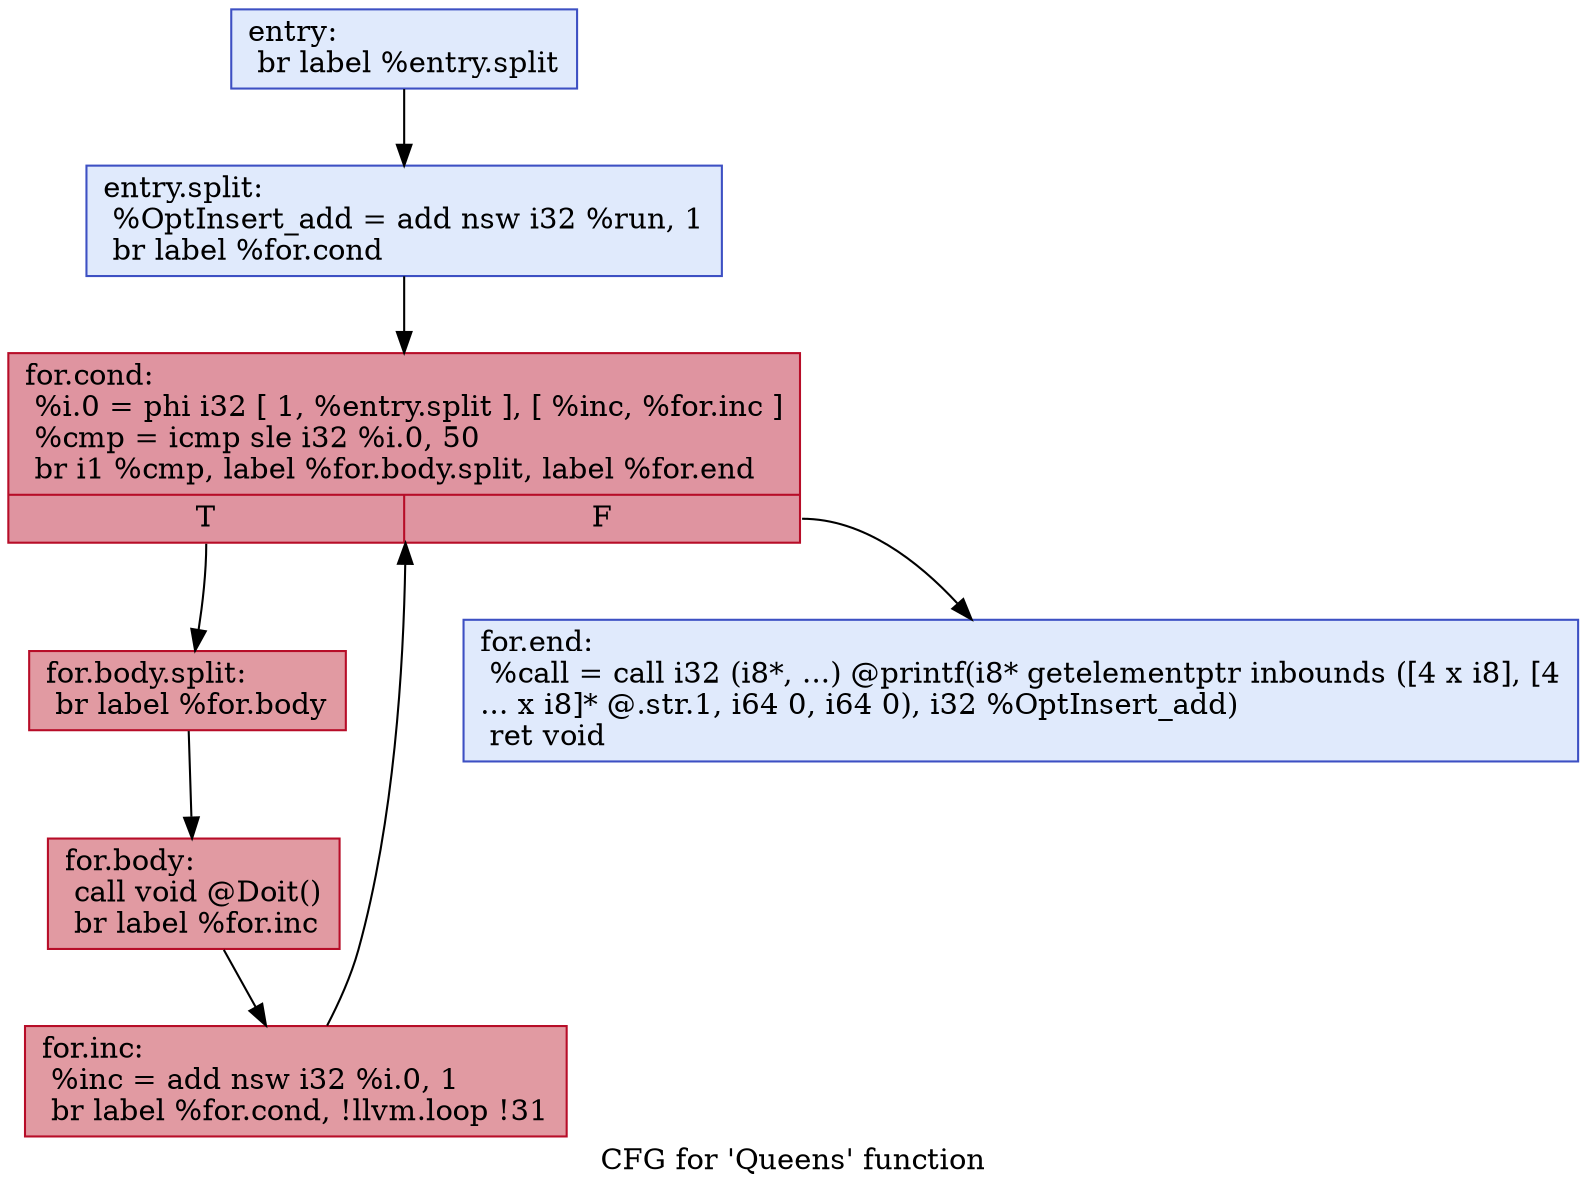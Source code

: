digraph "CFG for 'Queens' function" {
	label="CFG for 'Queens' function";

	Node0x55c92b7f1900 [shape=record,color="#3d50c3ff", style=filled, fillcolor="#b9d0f970",label="{entry:\l  br label %entry.split\l}"];
	Node0x55c92b7f1900 -> Node0x55c92b7ed5b0;
	Node0x55c92b7ed5b0 [shape=record,color="#3d50c3ff", style=filled, fillcolor="#b9d0f970",label="{entry.split:                                      \l  %OptInsert_add = add nsw i32 %run, 1\l  br label %for.cond\l}"];
	Node0x55c92b7ed5b0 -> Node0x55c92b7ed600;
	Node0x55c92b7ed600 [shape=record,color="#b70d28ff", style=filled, fillcolor="#b70d2870",label="{for.cond:                                         \l  %i.0 = phi i32 [ 1, %entry.split ], [ %inc, %for.inc ]\l  %cmp = icmp sle i32 %i.0, 50\l  br i1 %cmp, label %for.body.split, label %for.end\l|{<s0>T|<s1>F}}"];
	Node0x55c92b7ed600:s0 -> Node0x55c92b7ed650;
	Node0x55c92b7ed600:s1 -> Node0x55c92b7ed740;
	Node0x55c92b7ed650 [shape=record,color="#b70d28ff", style=filled, fillcolor="#bb1b2c70",label="{for.body.split:                                   \l  br label %for.body\l}"];
	Node0x55c92b7ed650 -> Node0x55c92b7ed6a0;
	Node0x55c92b7ed6a0 [shape=record,color="#b70d28ff", style=filled, fillcolor="#bb1b2c70",label="{for.body:                                         \l  call void @Doit()\l  br label %for.inc\l}"];
	Node0x55c92b7ed6a0 -> Node0x55c92b7ed6f0;
	Node0x55c92b7ed6f0 [shape=record,color="#b70d28ff", style=filled, fillcolor="#bb1b2c70",label="{for.inc:                                          \l  %inc = add nsw i32 %i.0, 1\l  br label %for.cond, !llvm.loop !31\l}"];
	Node0x55c92b7ed6f0 -> Node0x55c92b7ed600;
	Node0x55c92b7ed740 [shape=record,color="#3d50c3ff", style=filled, fillcolor="#b9d0f970",label="{for.end:                                          \l  %call = call i32 (i8*, ...) @printf(i8* getelementptr inbounds ([4 x i8], [4\l... x i8]* @.str.1, i64 0, i64 0), i32 %OptInsert_add)\l  ret void\l}"];
}
